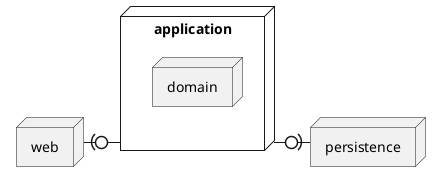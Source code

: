 @startuml 
left to right direction

node web  

node application {
    node domain 
}

node persistence

web -(0- application
application -0)- persistence

@enduml

